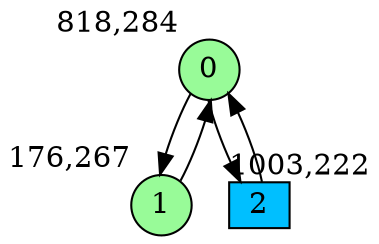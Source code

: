 digraph G {
graph [bgcolor=white]
node [shape=circle, style = filled, fillcolor=white,fixedsize=true, width=0.4, height=0.3 ]
0[xlabel="818,284", pos = "10.0313,0!", fillcolor=palegreen ];
1[xlabel="176,267", pos = "0,0.265625!", fillcolor=palegreen ];
2[xlabel="1003,222", pos = "12.9219,0.96875!", fillcolor=deepskyblue, shape=box ];
0->1 ;
0->2 ;
1->0 ;
2->0 ;
}
